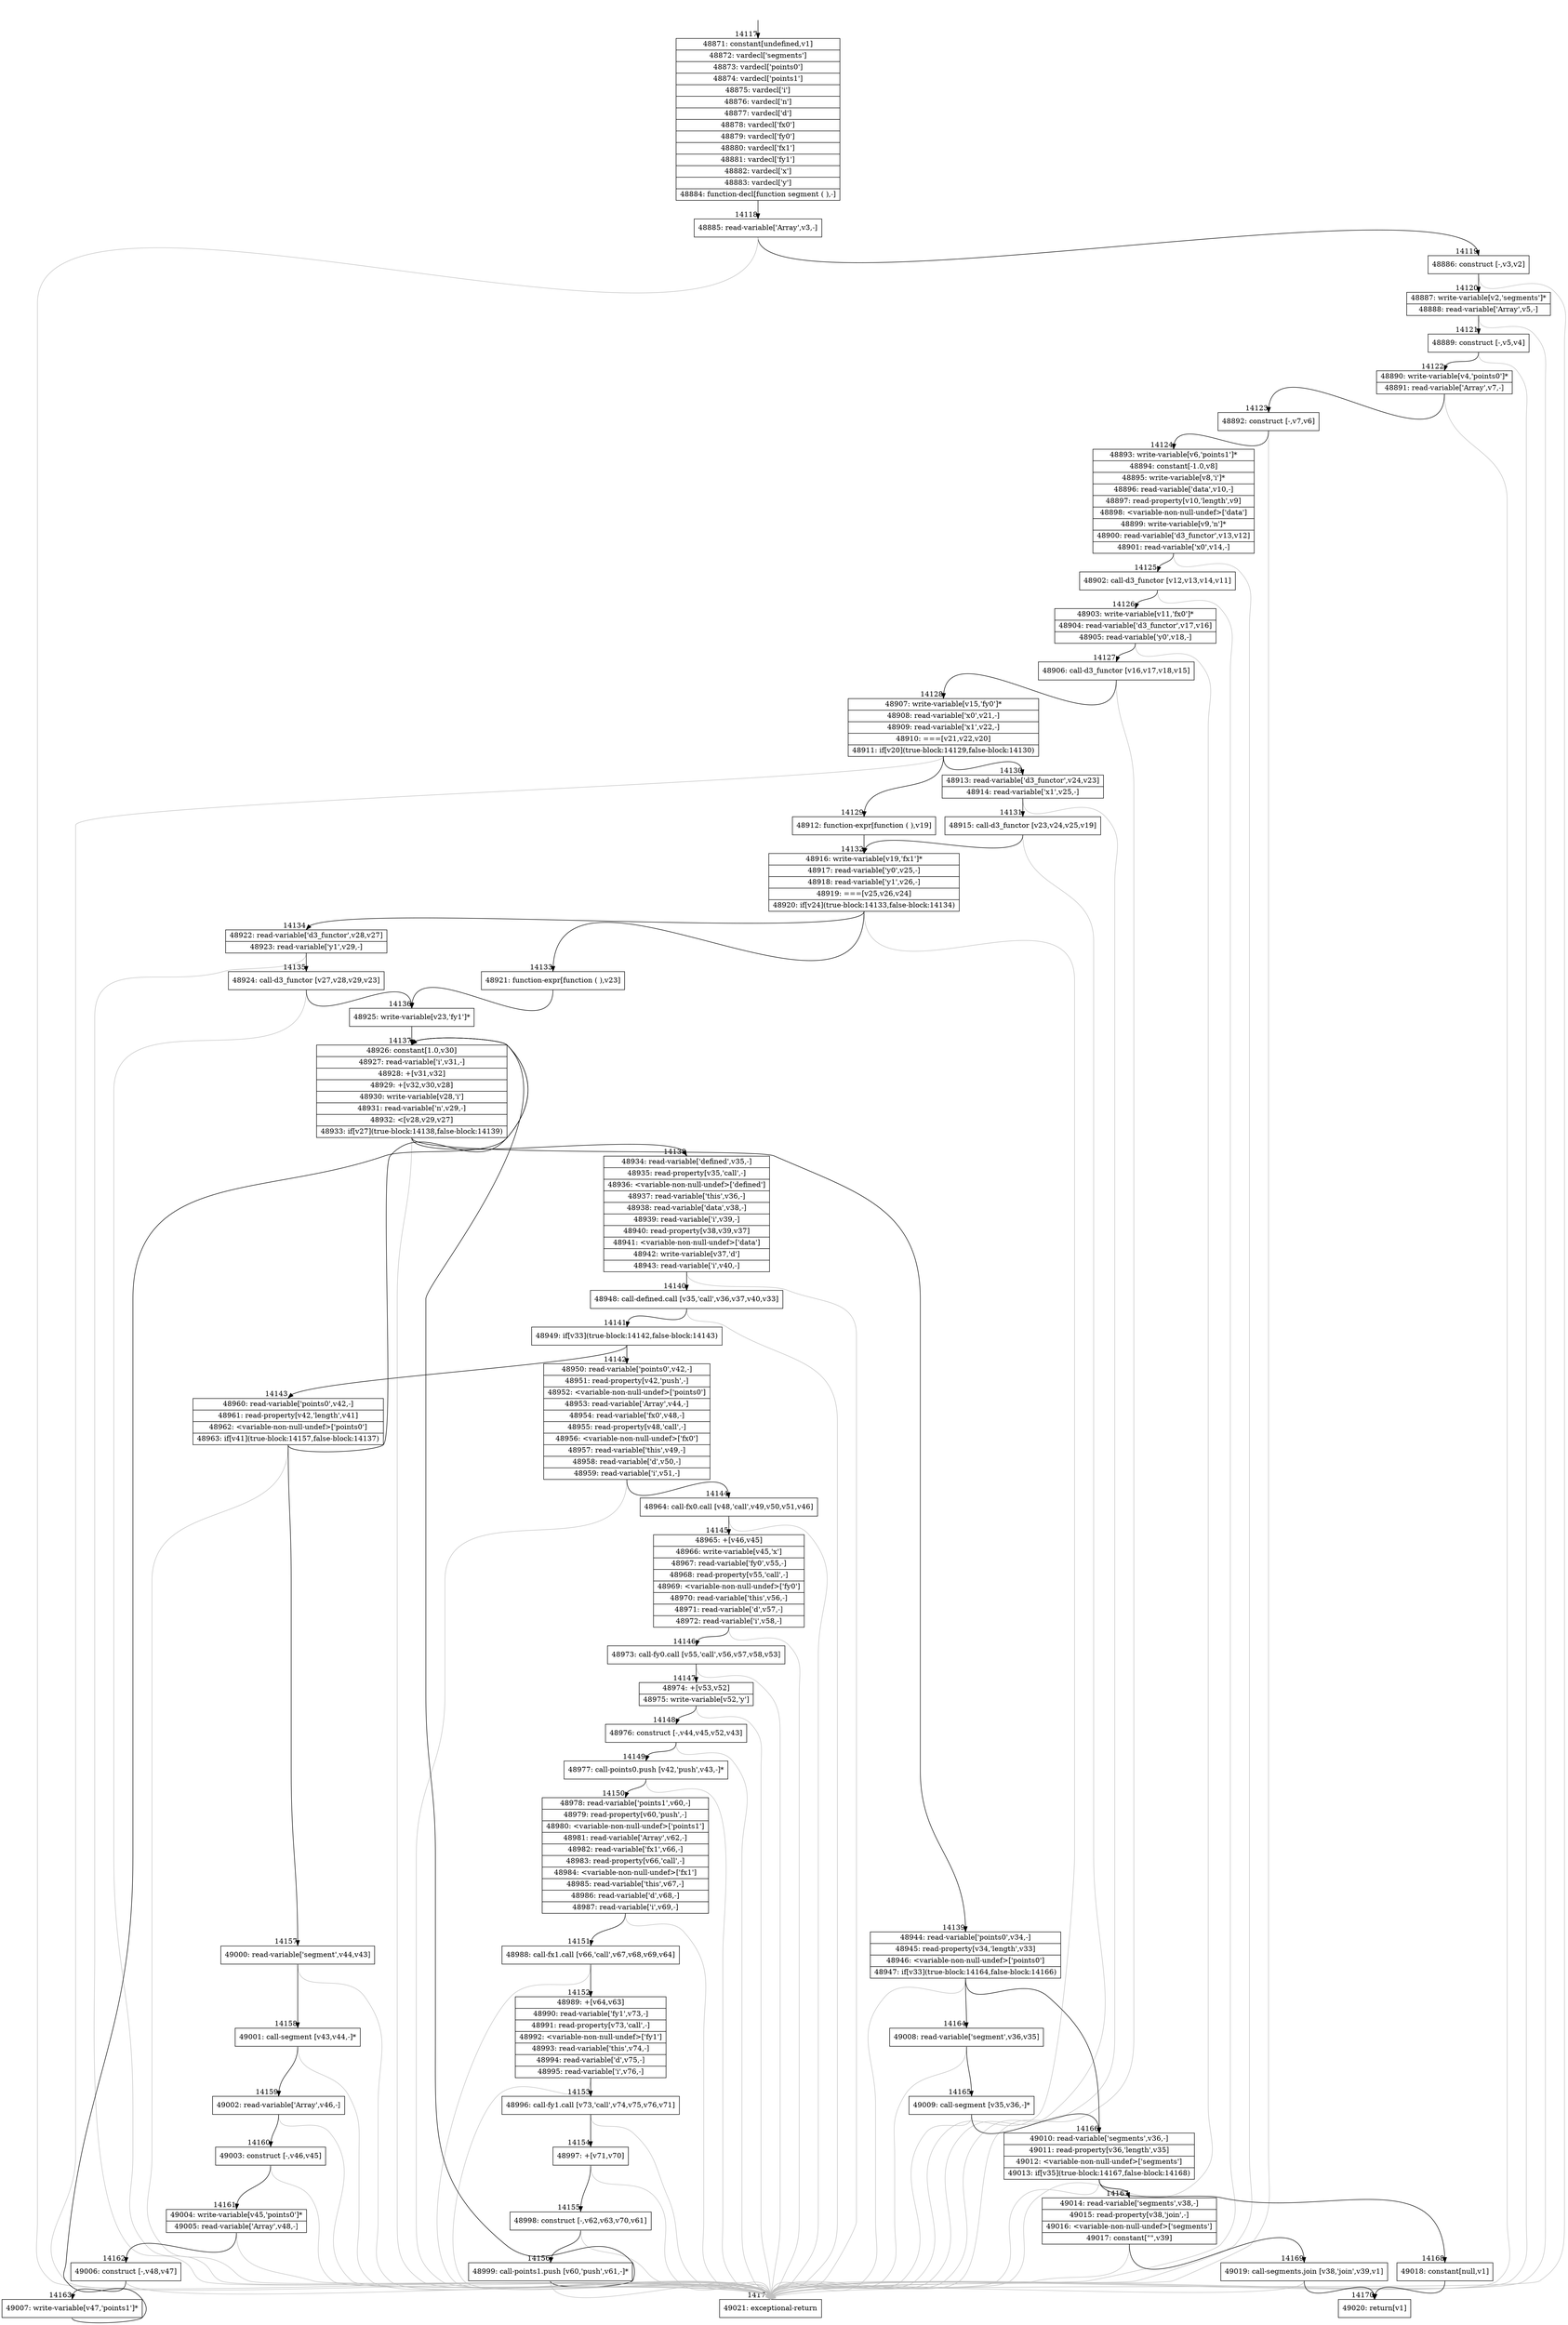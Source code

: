 digraph {
rankdir="TD"
BB_entry1301[shape=none,label=""];
BB_entry1301 -> BB14117 [tailport=s, headport=n, headlabel="    14117"]
BB14117 [shape=record label="{48871: constant[undefined,v1]|48872: vardecl['segments']|48873: vardecl['points0']|48874: vardecl['points1']|48875: vardecl['i']|48876: vardecl['n']|48877: vardecl['d']|48878: vardecl['fx0']|48879: vardecl['fy0']|48880: vardecl['fx1']|48881: vardecl['fy1']|48882: vardecl['x']|48883: vardecl['y']|48884: function-decl[function segment ( ),-]}" ] 
BB14117 -> BB14118 [tailport=s, headport=n, headlabel="      14118"]
BB14118 [shape=record label="{48885: read-variable['Array',v3,-]}" ] 
BB14118 -> BB14119 [tailport=s, headport=n, headlabel="      14119"]
BB14118 -> BB14171 [tailport=s, headport=n, color=gray, headlabel="      14171"]
BB14119 [shape=record label="{48886: construct [-,v3,v2]}" ] 
BB14119 -> BB14120 [tailport=s, headport=n, headlabel="      14120"]
BB14119 -> BB14171 [tailport=s, headport=n, color=gray]
BB14120 [shape=record label="{48887: write-variable[v2,'segments']*|48888: read-variable['Array',v5,-]}" ] 
BB14120 -> BB14121 [tailport=s, headport=n, headlabel="      14121"]
BB14120 -> BB14171 [tailport=s, headport=n, color=gray]
BB14121 [shape=record label="{48889: construct [-,v5,v4]}" ] 
BB14121 -> BB14122 [tailport=s, headport=n, headlabel="      14122"]
BB14121 -> BB14171 [tailport=s, headport=n, color=gray]
BB14122 [shape=record label="{48890: write-variable[v4,'points0']*|48891: read-variable['Array',v7,-]}" ] 
BB14122 -> BB14123 [tailport=s, headport=n, headlabel="      14123"]
BB14122 -> BB14171 [tailport=s, headport=n, color=gray]
BB14123 [shape=record label="{48892: construct [-,v7,v6]}" ] 
BB14123 -> BB14124 [tailport=s, headport=n, headlabel="      14124"]
BB14123 -> BB14171 [tailport=s, headport=n, color=gray]
BB14124 [shape=record label="{48893: write-variable[v6,'points1']*|48894: constant[-1.0,v8]|48895: write-variable[v8,'i']*|48896: read-variable['data',v10,-]|48897: read-property[v10,'length',v9]|48898: \<variable-non-null-undef\>['data']|48899: write-variable[v9,'n']*|48900: read-variable['d3_functor',v13,v12]|48901: read-variable['x0',v14,-]}" ] 
BB14124 -> BB14125 [tailport=s, headport=n, headlabel="      14125"]
BB14124 -> BB14171 [tailport=s, headport=n, color=gray]
BB14125 [shape=record label="{48902: call-d3_functor [v12,v13,v14,v11]}" ] 
BB14125 -> BB14126 [tailport=s, headport=n, headlabel="      14126"]
BB14125 -> BB14171 [tailport=s, headport=n, color=gray]
BB14126 [shape=record label="{48903: write-variable[v11,'fx0']*|48904: read-variable['d3_functor',v17,v16]|48905: read-variable['y0',v18,-]}" ] 
BB14126 -> BB14127 [tailport=s, headport=n, headlabel="      14127"]
BB14126 -> BB14171 [tailport=s, headport=n, color=gray]
BB14127 [shape=record label="{48906: call-d3_functor [v16,v17,v18,v15]}" ] 
BB14127 -> BB14128 [tailport=s, headport=n, headlabel="      14128"]
BB14127 -> BB14171 [tailport=s, headport=n, color=gray]
BB14128 [shape=record label="{48907: write-variable[v15,'fy0']*|48908: read-variable['x0',v21,-]|48909: read-variable['x1',v22,-]|48910: ===[v21,v22,v20]|48911: if[v20](true-block:14129,false-block:14130)}" ] 
BB14128 -> BB14129 [tailport=s, headport=n, headlabel="      14129"]
BB14128 -> BB14130 [tailport=s, headport=n, headlabel="      14130"]
BB14128 -> BB14171 [tailport=s, headport=n, color=gray]
BB14129 [shape=record label="{48912: function-expr[function ( ),v19]}" ] 
BB14129 -> BB14132 [tailport=s, headport=n, headlabel="      14132"]
BB14130 [shape=record label="{48913: read-variable['d3_functor',v24,v23]|48914: read-variable['x1',v25,-]}" ] 
BB14130 -> BB14131 [tailport=s, headport=n, headlabel="      14131"]
BB14130 -> BB14171 [tailport=s, headport=n, color=gray]
BB14131 [shape=record label="{48915: call-d3_functor [v23,v24,v25,v19]}" ] 
BB14131 -> BB14132 [tailport=s, headport=n]
BB14131 -> BB14171 [tailport=s, headport=n, color=gray]
BB14132 [shape=record label="{48916: write-variable[v19,'fx1']*|48917: read-variable['y0',v25,-]|48918: read-variable['y1',v26,-]|48919: ===[v25,v26,v24]|48920: if[v24](true-block:14133,false-block:14134)}" ] 
BB14132 -> BB14133 [tailport=s, headport=n, headlabel="      14133"]
BB14132 -> BB14134 [tailport=s, headport=n, headlabel="      14134"]
BB14132 -> BB14171 [tailport=s, headport=n, color=gray]
BB14133 [shape=record label="{48921: function-expr[function ( ),v23]}" ] 
BB14133 -> BB14136 [tailport=s, headport=n, headlabel="      14136"]
BB14134 [shape=record label="{48922: read-variable['d3_functor',v28,v27]|48923: read-variable['y1',v29,-]}" ] 
BB14134 -> BB14135 [tailport=s, headport=n, headlabel="      14135"]
BB14134 -> BB14171 [tailport=s, headport=n, color=gray]
BB14135 [shape=record label="{48924: call-d3_functor [v27,v28,v29,v23]}" ] 
BB14135 -> BB14136 [tailport=s, headport=n]
BB14135 -> BB14171 [tailport=s, headport=n, color=gray]
BB14136 [shape=record label="{48925: write-variable[v23,'fy1']*}" ] 
BB14136 -> BB14137 [tailport=s, headport=n, headlabel="      14137"]
BB14137 [shape=record label="{48926: constant[1.0,v30]|48927: read-variable['i',v31,-]|48928: +[v31,v32]|48929: +[v32,v30,v28]|48930: write-variable[v28,'i']|48931: read-variable['n',v29,-]|48932: \<[v28,v29,v27]|48933: if[v27](true-block:14138,false-block:14139)}" ] 
BB14137 -> BB14138 [tailport=s, headport=n, headlabel="      14138"]
BB14137 -> BB14139 [tailport=s, headport=n, headlabel="      14139"]
BB14137 -> BB14171 [tailport=s, headport=n, color=gray]
BB14138 [shape=record label="{48934: read-variable['defined',v35,-]|48935: read-property[v35,'call',-]|48936: \<variable-non-null-undef\>['defined']|48937: read-variable['this',v36,-]|48938: read-variable['data',v38,-]|48939: read-variable['i',v39,-]|48940: read-property[v38,v39,v37]|48941: \<variable-non-null-undef\>['data']|48942: write-variable[v37,'d']|48943: read-variable['i',v40,-]}" ] 
BB14138 -> BB14140 [tailport=s, headport=n, headlabel="      14140"]
BB14138 -> BB14171 [tailport=s, headport=n, color=gray]
BB14139 [shape=record label="{48944: read-variable['points0',v34,-]|48945: read-property[v34,'length',v33]|48946: \<variable-non-null-undef\>['points0']|48947: if[v33](true-block:14164,false-block:14166)}" ] 
BB14139 -> BB14164 [tailport=s, headport=n, headlabel="      14164"]
BB14139 -> BB14166 [tailport=s, headport=n, headlabel="      14166"]
BB14139 -> BB14171 [tailport=s, headport=n, color=gray]
BB14140 [shape=record label="{48948: call-defined.call [v35,'call',v36,v37,v40,v33]}" ] 
BB14140 -> BB14141 [tailport=s, headport=n, headlabel="      14141"]
BB14140 -> BB14171 [tailport=s, headport=n, color=gray]
BB14141 [shape=record label="{48949: if[v33](true-block:14142,false-block:14143)}" ] 
BB14141 -> BB14142 [tailport=s, headport=n, headlabel="      14142"]
BB14141 -> BB14143 [tailport=s, headport=n, headlabel="      14143"]
BB14142 [shape=record label="{48950: read-variable['points0',v42,-]|48951: read-property[v42,'push',-]|48952: \<variable-non-null-undef\>['points0']|48953: read-variable['Array',v44,-]|48954: read-variable['fx0',v48,-]|48955: read-property[v48,'call',-]|48956: \<variable-non-null-undef\>['fx0']|48957: read-variable['this',v49,-]|48958: read-variable['d',v50,-]|48959: read-variable['i',v51,-]}" ] 
BB14142 -> BB14144 [tailport=s, headport=n, headlabel="      14144"]
BB14142 -> BB14171 [tailport=s, headport=n, color=gray]
BB14143 [shape=record label="{48960: read-variable['points0',v42,-]|48961: read-property[v42,'length',v41]|48962: \<variable-non-null-undef\>['points0']|48963: if[v41](true-block:14157,false-block:14137)}" ] 
BB14143 -> BB14157 [tailport=s, headport=n, headlabel="      14157"]
BB14143 -> BB14137 [tailport=s, headport=n]
BB14143 -> BB14171 [tailport=s, headport=n, color=gray]
BB14144 [shape=record label="{48964: call-fx0.call [v48,'call',v49,v50,v51,v46]}" ] 
BB14144 -> BB14145 [tailport=s, headport=n, headlabel="      14145"]
BB14144 -> BB14171 [tailport=s, headport=n, color=gray]
BB14145 [shape=record label="{48965: +[v46,v45]|48966: write-variable[v45,'x']|48967: read-variable['fy0',v55,-]|48968: read-property[v55,'call',-]|48969: \<variable-non-null-undef\>['fy0']|48970: read-variable['this',v56,-]|48971: read-variable['d',v57,-]|48972: read-variable['i',v58,-]}" ] 
BB14145 -> BB14146 [tailport=s, headport=n, headlabel="      14146"]
BB14145 -> BB14171 [tailport=s, headport=n, color=gray]
BB14146 [shape=record label="{48973: call-fy0.call [v55,'call',v56,v57,v58,v53]}" ] 
BB14146 -> BB14147 [tailport=s, headport=n, headlabel="      14147"]
BB14146 -> BB14171 [tailport=s, headport=n, color=gray]
BB14147 [shape=record label="{48974: +[v53,v52]|48975: write-variable[v52,'y']}" ] 
BB14147 -> BB14148 [tailport=s, headport=n, headlabel="      14148"]
BB14147 -> BB14171 [tailport=s, headport=n, color=gray]
BB14148 [shape=record label="{48976: construct [-,v44,v45,v52,v43]}" ] 
BB14148 -> BB14149 [tailport=s, headport=n, headlabel="      14149"]
BB14148 -> BB14171 [tailport=s, headport=n, color=gray]
BB14149 [shape=record label="{48977: call-points0.push [v42,'push',v43,-]*}" ] 
BB14149 -> BB14150 [tailport=s, headport=n, headlabel="      14150"]
BB14149 -> BB14171 [tailport=s, headport=n, color=gray]
BB14150 [shape=record label="{48978: read-variable['points1',v60,-]|48979: read-property[v60,'push',-]|48980: \<variable-non-null-undef\>['points1']|48981: read-variable['Array',v62,-]|48982: read-variable['fx1',v66,-]|48983: read-property[v66,'call',-]|48984: \<variable-non-null-undef\>['fx1']|48985: read-variable['this',v67,-]|48986: read-variable['d',v68,-]|48987: read-variable['i',v69,-]}" ] 
BB14150 -> BB14151 [tailport=s, headport=n, headlabel="      14151"]
BB14150 -> BB14171 [tailport=s, headport=n, color=gray]
BB14151 [shape=record label="{48988: call-fx1.call [v66,'call',v67,v68,v69,v64]}" ] 
BB14151 -> BB14152 [tailport=s, headport=n, headlabel="      14152"]
BB14151 -> BB14171 [tailport=s, headport=n, color=gray]
BB14152 [shape=record label="{48989: +[v64,v63]|48990: read-variable['fy1',v73,-]|48991: read-property[v73,'call',-]|48992: \<variable-non-null-undef\>['fy1']|48993: read-variable['this',v74,-]|48994: read-variable['d',v75,-]|48995: read-variable['i',v76,-]}" ] 
BB14152 -> BB14153 [tailport=s, headport=n, headlabel="      14153"]
BB14152 -> BB14171 [tailport=s, headport=n, color=gray]
BB14153 [shape=record label="{48996: call-fy1.call [v73,'call',v74,v75,v76,v71]}" ] 
BB14153 -> BB14154 [tailport=s, headport=n, headlabel="      14154"]
BB14153 -> BB14171 [tailport=s, headport=n, color=gray]
BB14154 [shape=record label="{48997: +[v71,v70]}" ] 
BB14154 -> BB14155 [tailport=s, headport=n, headlabel="      14155"]
BB14154 -> BB14171 [tailport=s, headport=n, color=gray]
BB14155 [shape=record label="{48998: construct [-,v62,v63,v70,v61]}" ] 
BB14155 -> BB14156 [tailport=s, headport=n, headlabel="      14156"]
BB14155 -> BB14171 [tailport=s, headport=n, color=gray]
BB14156 [shape=record label="{48999: call-points1.push [v60,'push',v61,-]*}" ] 
BB14156 -> BB14137 [tailport=s, headport=n]
BB14156 -> BB14171 [tailport=s, headport=n, color=gray]
BB14157 [shape=record label="{49000: read-variable['segment',v44,v43]}" ] 
BB14157 -> BB14158 [tailport=s, headport=n, headlabel="      14158"]
BB14157 -> BB14171 [tailport=s, headport=n, color=gray]
BB14158 [shape=record label="{49001: call-segment [v43,v44,-]*}" ] 
BB14158 -> BB14159 [tailport=s, headport=n, headlabel="      14159"]
BB14158 -> BB14171 [tailport=s, headport=n, color=gray]
BB14159 [shape=record label="{49002: read-variable['Array',v46,-]}" ] 
BB14159 -> BB14160 [tailport=s, headport=n, headlabel="      14160"]
BB14159 -> BB14171 [tailport=s, headport=n, color=gray]
BB14160 [shape=record label="{49003: construct [-,v46,v45]}" ] 
BB14160 -> BB14161 [tailport=s, headport=n, headlabel="      14161"]
BB14160 -> BB14171 [tailport=s, headport=n, color=gray]
BB14161 [shape=record label="{49004: write-variable[v45,'points0']*|49005: read-variable['Array',v48,-]}" ] 
BB14161 -> BB14162 [tailport=s, headport=n, headlabel="      14162"]
BB14161 -> BB14171 [tailport=s, headport=n, color=gray]
BB14162 [shape=record label="{49006: construct [-,v48,v47]}" ] 
BB14162 -> BB14163 [tailport=s, headport=n, headlabel="      14163"]
BB14162 -> BB14171 [tailport=s, headport=n, color=gray]
BB14163 [shape=record label="{49007: write-variable[v47,'points1']*}" ] 
BB14163 -> BB14137 [tailport=s, headport=n]
BB14164 [shape=record label="{49008: read-variable['segment',v36,v35]}" ] 
BB14164 -> BB14165 [tailport=s, headport=n, headlabel="      14165"]
BB14164 -> BB14171 [tailport=s, headport=n, color=gray]
BB14165 [shape=record label="{49009: call-segment [v35,v36,-]*}" ] 
BB14165 -> BB14166 [tailport=s, headport=n]
BB14165 -> BB14171 [tailport=s, headport=n, color=gray]
BB14166 [shape=record label="{49010: read-variable['segments',v36,-]|49011: read-property[v36,'length',v35]|49012: \<variable-non-null-undef\>['segments']|49013: if[v35](true-block:14167,false-block:14168)}" ] 
BB14166 -> BB14167 [tailport=s, headport=n, headlabel="      14167"]
BB14166 -> BB14168 [tailport=s, headport=n, headlabel="      14168"]
BB14166 -> BB14171 [tailport=s, headport=n, color=gray]
BB14167 [shape=record label="{49014: read-variable['segments',v38,-]|49015: read-property[v38,'join',-]|49016: \<variable-non-null-undef\>['segments']|49017: constant[\"\",v39]}" ] 
BB14167 -> BB14169 [tailport=s, headport=n, headlabel="      14169"]
BB14167 -> BB14171 [tailport=s, headport=n, color=gray]
BB14168 [shape=record label="{49018: constant[null,v1]}" ] 
BB14168 -> BB14170 [tailport=s, headport=n, headlabel="      14170"]
BB14169 [shape=record label="{49019: call-segments.join [v38,'join',v39,v1]}" ] 
BB14169 -> BB14170 [tailport=s, headport=n]
BB14169 -> BB14171 [tailport=s, headport=n, color=gray]
BB14170 [shape=record label="{49020: return[v1]}" ] 
BB14171 [shape=record label="{49021: exceptional-return}" ] 
//#$~ 8373
}
